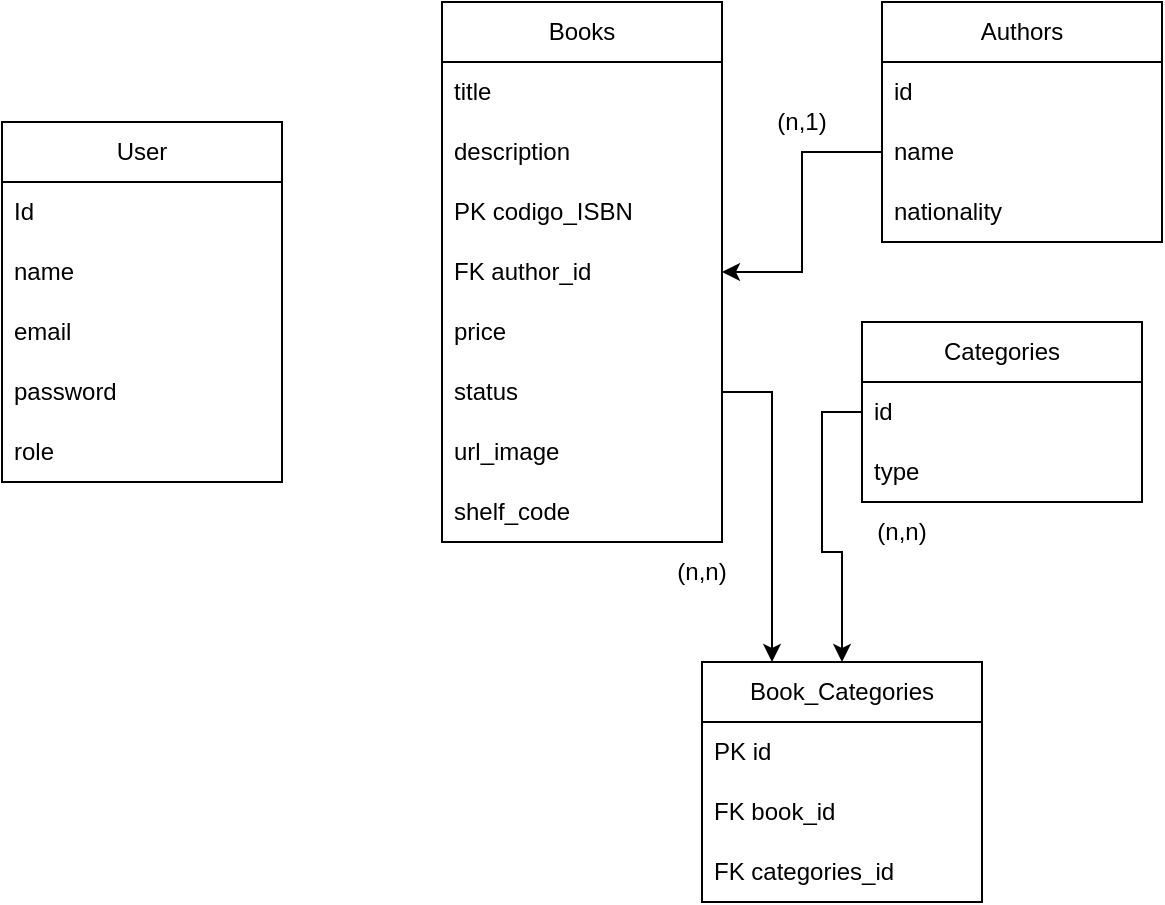 <mxfile version="24.6.4" type="github">
  <diagram id="C5RBs43oDa-KdzZeNtuy" name="Page-1">
    <mxGraphModel dx="794" dy="484" grid="1" gridSize="10" guides="1" tooltips="1" connect="1" arrows="1" fold="1" page="1" pageScale="1" pageWidth="827" pageHeight="1169" math="0" shadow="0">
      <root>
        <mxCell id="WIyWlLk6GJQsqaUBKTNV-0" />
        <mxCell id="WIyWlLk6GJQsqaUBKTNV-1" parent="WIyWlLk6GJQsqaUBKTNV-0" />
        <mxCell id="fBivvpHEO_fvGE-sf7m5-0" value="Books" style="swimlane;fontStyle=0;childLayout=stackLayout;horizontal=1;startSize=30;horizontalStack=0;resizeParent=1;resizeParentMax=0;resizeLast=0;collapsible=1;marginBottom=0;whiteSpace=wrap;html=1;" vertex="1" parent="WIyWlLk6GJQsqaUBKTNV-1">
          <mxGeometry x="340" y="190" width="140" height="270" as="geometry" />
        </mxCell>
        <mxCell id="fBivvpHEO_fvGE-sf7m5-1" value="title" style="text;strokeColor=none;fillColor=none;align=left;verticalAlign=middle;spacingLeft=4;spacingRight=4;overflow=hidden;points=[[0,0.5],[1,0.5]];portConstraint=eastwest;rotatable=0;whiteSpace=wrap;html=1;" vertex="1" parent="fBivvpHEO_fvGE-sf7m5-0">
          <mxGeometry y="30" width="140" height="30" as="geometry" />
        </mxCell>
        <mxCell id="fBivvpHEO_fvGE-sf7m5-2" value="description" style="text;strokeColor=none;fillColor=none;align=left;verticalAlign=middle;spacingLeft=4;spacingRight=4;overflow=hidden;points=[[0,0.5],[1,0.5]];portConstraint=eastwest;rotatable=0;whiteSpace=wrap;html=1;" vertex="1" parent="fBivvpHEO_fvGE-sf7m5-0">
          <mxGeometry y="60" width="140" height="30" as="geometry" />
        </mxCell>
        <mxCell id="fBivvpHEO_fvGE-sf7m5-6" value="PK codigo_ISBN" style="text;strokeColor=none;fillColor=none;align=left;verticalAlign=middle;spacingLeft=4;spacingRight=4;overflow=hidden;points=[[0,0.5],[1,0.5]];portConstraint=eastwest;rotatable=0;whiteSpace=wrap;html=1;" vertex="1" parent="fBivvpHEO_fvGE-sf7m5-0">
          <mxGeometry y="90" width="140" height="30" as="geometry" />
        </mxCell>
        <mxCell id="fBivvpHEO_fvGE-sf7m5-3" value="FK author_id" style="text;strokeColor=none;fillColor=none;align=left;verticalAlign=middle;spacingLeft=4;spacingRight=4;overflow=hidden;points=[[0,0.5],[1,0.5]];portConstraint=eastwest;rotatable=0;whiteSpace=wrap;html=1;" vertex="1" parent="fBivvpHEO_fvGE-sf7m5-0">
          <mxGeometry y="120" width="140" height="30" as="geometry" />
        </mxCell>
        <mxCell id="fBivvpHEO_fvGE-sf7m5-7" value="price" style="text;strokeColor=none;fillColor=none;align=left;verticalAlign=middle;spacingLeft=4;spacingRight=4;overflow=hidden;points=[[0,0.5],[1,0.5]];portConstraint=eastwest;rotatable=0;whiteSpace=wrap;html=1;" vertex="1" parent="fBivvpHEO_fvGE-sf7m5-0">
          <mxGeometry y="150" width="140" height="30" as="geometry" />
        </mxCell>
        <mxCell id="fBivvpHEO_fvGE-sf7m5-8" value="status" style="text;strokeColor=none;fillColor=none;align=left;verticalAlign=middle;spacingLeft=4;spacingRight=4;overflow=hidden;points=[[0,0.5],[1,0.5]];portConstraint=eastwest;rotatable=0;whiteSpace=wrap;html=1;" vertex="1" parent="fBivvpHEO_fvGE-sf7m5-0">
          <mxGeometry y="180" width="140" height="30" as="geometry" />
        </mxCell>
        <mxCell id="fBivvpHEO_fvGE-sf7m5-33" value="url_image" style="text;strokeColor=none;fillColor=none;align=left;verticalAlign=middle;spacingLeft=4;spacingRight=4;overflow=hidden;points=[[0,0.5],[1,0.5]];portConstraint=eastwest;rotatable=0;whiteSpace=wrap;html=1;" vertex="1" parent="fBivvpHEO_fvGE-sf7m5-0">
          <mxGeometry y="210" width="140" height="30" as="geometry" />
        </mxCell>
        <mxCell id="fBivvpHEO_fvGE-sf7m5-9" value="shelf_code" style="text;strokeColor=none;fillColor=none;align=left;verticalAlign=middle;spacingLeft=4;spacingRight=4;overflow=hidden;points=[[0,0.5],[1,0.5]];portConstraint=eastwest;rotatable=0;whiteSpace=wrap;html=1;" vertex="1" parent="fBivvpHEO_fvGE-sf7m5-0">
          <mxGeometry y="240" width="140" height="30" as="geometry" />
        </mxCell>
        <mxCell id="fBivvpHEO_fvGE-sf7m5-10" value="Authors" style="swimlane;fontStyle=0;childLayout=stackLayout;horizontal=1;startSize=30;horizontalStack=0;resizeParent=1;resizeParentMax=0;resizeLast=0;collapsible=1;marginBottom=0;whiteSpace=wrap;html=1;" vertex="1" parent="WIyWlLk6GJQsqaUBKTNV-1">
          <mxGeometry x="560" y="190" width="140" height="120" as="geometry" />
        </mxCell>
        <mxCell id="fBivvpHEO_fvGE-sf7m5-11" value="id" style="text;strokeColor=none;fillColor=none;align=left;verticalAlign=middle;spacingLeft=4;spacingRight=4;overflow=hidden;points=[[0,0.5],[1,0.5]];portConstraint=eastwest;rotatable=0;whiteSpace=wrap;html=1;" vertex="1" parent="fBivvpHEO_fvGE-sf7m5-10">
          <mxGeometry y="30" width="140" height="30" as="geometry" />
        </mxCell>
        <mxCell id="fBivvpHEO_fvGE-sf7m5-19" value="name" style="text;strokeColor=none;fillColor=none;align=left;verticalAlign=middle;spacingLeft=4;spacingRight=4;overflow=hidden;points=[[0,0.5],[1,0.5]];portConstraint=eastwest;rotatable=0;whiteSpace=wrap;html=1;" vertex="1" parent="fBivvpHEO_fvGE-sf7m5-10">
          <mxGeometry y="60" width="140" height="30" as="geometry" />
        </mxCell>
        <mxCell id="fBivvpHEO_fvGE-sf7m5-12" value="nationality" style="text;strokeColor=none;fillColor=none;align=left;verticalAlign=middle;spacingLeft=4;spacingRight=4;overflow=hidden;points=[[0,0.5],[1,0.5]];portConstraint=eastwest;rotatable=0;whiteSpace=wrap;html=1;" vertex="1" parent="fBivvpHEO_fvGE-sf7m5-10">
          <mxGeometry y="90" width="140" height="30" as="geometry" />
        </mxCell>
        <mxCell id="fBivvpHEO_fvGE-sf7m5-15" value="Categories" style="swimlane;fontStyle=0;childLayout=stackLayout;horizontal=1;startSize=30;horizontalStack=0;resizeParent=1;resizeParentMax=0;resizeLast=0;collapsible=1;marginBottom=0;whiteSpace=wrap;html=1;" vertex="1" parent="WIyWlLk6GJQsqaUBKTNV-1">
          <mxGeometry x="550" y="350" width="140" height="90" as="geometry" />
        </mxCell>
        <mxCell id="fBivvpHEO_fvGE-sf7m5-16" value="id" style="text;strokeColor=none;fillColor=none;align=left;verticalAlign=middle;spacingLeft=4;spacingRight=4;overflow=hidden;points=[[0,0.5],[1,0.5]];portConstraint=eastwest;rotatable=0;whiteSpace=wrap;html=1;" vertex="1" parent="fBivvpHEO_fvGE-sf7m5-15">
          <mxGeometry y="30" width="140" height="30" as="geometry" />
        </mxCell>
        <mxCell id="fBivvpHEO_fvGE-sf7m5-17" value="type" style="text;strokeColor=none;fillColor=none;align=left;verticalAlign=middle;spacingLeft=4;spacingRight=4;overflow=hidden;points=[[0,0.5],[1,0.5]];portConstraint=eastwest;rotatable=0;whiteSpace=wrap;html=1;" vertex="1" parent="fBivvpHEO_fvGE-sf7m5-15">
          <mxGeometry y="60" width="140" height="30" as="geometry" />
        </mxCell>
        <mxCell id="fBivvpHEO_fvGE-sf7m5-20" value="Book_Categories" style="swimlane;fontStyle=0;childLayout=stackLayout;horizontal=1;startSize=30;horizontalStack=0;resizeParent=1;resizeParentMax=0;resizeLast=0;collapsible=1;marginBottom=0;whiteSpace=wrap;html=1;" vertex="1" parent="WIyWlLk6GJQsqaUBKTNV-1">
          <mxGeometry x="470" y="520" width="140" height="120" as="geometry" />
        </mxCell>
        <mxCell id="fBivvpHEO_fvGE-sf7m5-21" value="PK id" style="text;strokeColor=none;fillColor=none;align=left;verticalAlign=middle;spacingLeft=4;spacingRight=4;overflow=hidden;points=[[0,0.5],[1,0.5]];portConstraint=eastwest;rotatable=0;whiteSpace=wrap;html=1;" vertex="1" parent="fBivvpHEO_fvGE-sf7m5-20">
          <mxGeometry y="30" width="140" height="30" as="geometry" />
        </mxCell>
        <mxCell id="fBivvpHEO_fvGE-sf7m5-22" value="FK book_id" style="text;strokeColor=none;fillColor=none;align=left;verticalAlign=middle;spacingLeft=4;spacingRight=4;overflow=hidden;points=[[0,0.5],[1,0.5]];portConstraint=eastwest;rotatable=0;whiteSpace=wrap;html=1;" vertex="1" parent="fBivvpHEO_fvGE-sf7m5-20">
          <mxGeometry y="60" width="140" height="30" as="geometry" />
        </mxCell>
        <mxCell id="fBivvpHEO_fvGE-sf7m5-23" value="FK categories_id" style="text;strokeColor=none;fillColor=none;align=left;verticalAlign=middle;spacingLeft=4;spacingRight=4;overflow=hidden;points=[[0,0.5],[1,0.5]];portConstraint=eastwest;rotatable=0;whiteSpace=wrap;html=1;" vertex="1" parent="fBivvpHEO_fvGE-sf7m5-20">
          <mxGeometry y="90" width="140" height="30" as="geometry" />
        </mxCell>
        <mxCell id="fBivvpHEO_fvGE-sf7m5-25" style="edgeStyle=orthogonalEdgeStyle;rounded=0;orthogonalLoop=1;jettySize=auto;html=1;exitX=0;exitY=0.5;exitDx=0;exitDy=0;entryX=1;entryY=0.5;entryDx=0;entryDy=0;" edge="1" parent="WIyWlLk6GJQsqaUBKTNV-1" source="fBivvpHEO_fvGE-sf7m5-19" target="fBivvpHEO_fvGE-sf7m5-3">
          <mxGeometry relative="1" as="geometry" />
        </mxCell>
        <mxCell id="fBivvpHEO_fvGE-sf7m5-26" value="(n,1)" style="text;html=1;align=center;verticalAlign=middle;whiteSpace=wrap;rounded=0;" vertex="1" parent="WIyWlLk6GJQsqaUBKTNV-1">
          <mxGeometry x="490" y="235" width="60" height="30" as="geometry" />
        </mxCell>
        <mxCell id="fBivvpHEO_fvGE-sf7m5-27" style="edgeStyle=orthogonalEdgeStyle;rounded=0;orthogonalLoop=1;jettySize=auto;html=1;exitX=0;exitY=0.5;exitDx=0;exitDy=0;" edge="1" parent="WIyWlLk6GJQsqaUBKTNV-1" source="fBivvpHEO_fvGE-sf7m5-16" target="fBivvpHEO_fvGE-sf7m5-20">
          <mxGeometry relative="1" as="geometry" />
        </mxCell>
        <mxCell id="fBivvpHEO_fvGE-sf7m5-28" style="edgeStyle=orthogonalEdgeStyle;rounded=0;orthogonalLoop=1;jettySize=auto;html=1;exitX=1;exitY=0.5;exitDx=0;exitDy=0;entryX=0.25;entryY=0;entryDx=0;entryDy=0;" edge="1" parent="WIyWlLk6GJQsqaUBKTNV-1" source="fBivvpHEO_fvGE-sf7m5-8" target="fBivvpHEO_fvGE-sf7m5-20">
          <mxGeometry relative="1" as="geometry" />
        </mxCell>
        <mxCell id="fBivvpHEO_fvGE-sf7m5-29" value="(n,n)" style="text;html=1;align=center;verticalAlign=middle;whiteSpace=wrap;rounded=0;" vertex="1" parent="WIyWlLk6GJQsqaUBKTNV-1">
          <mxGeometry x="440" y="460" width="60" height="30" as="geometry" />
        </mxCell>
        <mxCell id="fBivvpHEO_fvGE-sf7m5-30" value="(n,n)" style="text;html=1;align=center;verticalAlign=middle;whiteSpace=wrap;rounded=0;" vertex="1" parent="WIyWlLk6GJQsqaUBKTNV-1">
          <mxGeometry x="540" y="440" width="60" height="30" as="geometry" />
        </mxCell>
        <mxCell id="fBivvpHEO_fvGE-sf7m5-34" value="User" style="swimlane;fontStyle=0;childLayout=stackLayout;horizontal=1;startSize=30;horizontalStack=0;resizeParent=1;resizeParentMax=0;resizeLast=0;collapsible=1;marginBottom=0;whiteSpace=wrap;html=1;" vertex="1" parent="WIyWlLk6GJQsqaUBKTNV-1">
          <mxGeometry x="120" y="250" width="140" height="180" as="geometry" />
        </mxCell>
        <mxCell id="fBivvpHEO_fvGE-sf7m5-35" value="Id" style="text;strokeColor=none;fillColor=none;align=left;verticalAlign=middle;spacingLeft=4;spacingRight=4;overflow=hidden;points=[[0,0.5],[1,0.5]];portConstraint=eastwest;rotatable=0;whiteSpace=wrap;html=1;" vertex="1" parent="fBivvpHEO_fvGE-sf7m5-34">
          <mxGeometry y="30" width="140" height="30" as="geometry" />
        </mxCell>
        <mxCell id="fBivvpHEO_fvGE-sf7m5-36" value="name" style="text;strokeColor=none;fillColor=none;align=left;verticalAlign=middle;spacingLeft=4;spacingRight=4;overflow=hidden;points=[[0,0.5],[1,0.5]];portConstraint=eastwest;rotatable=0;whiteSpace=wrap;html=1;" vertex="1" parent="fBivvpHEO_fvGE-sf7m5-34">
          <mxGeometry y="60" width="140" height="30" as="geometry" />
        </mxCell>
        <mxCell id="fBivvpHEO_fvGE-sf7m5-39" value="email" style="text;strokeColor=none;fillColor=none;align=left;verticalAlign=middle;spacingLeft=4;spacingRight=4;overflow=hidden;points=[[0,0.5],[1,0.5]];portConstraint=eastwest;rotatable=0;whiteSpace=wrap;html=1;" vertex="1" parent="fBivvpHEO_fvGE-sf7m5-34">
          <mxGeometry y="90" width="140" height="30" as="geometry" />
        </mxCell>
        <mxCell id="fBivvpHEO_fvGE-sf7m5-40" value="password" style="text;strokeColor=none;fillColor=none;align=left;verticalAlign=middle;spacingLeft=4;spacingRight=4;overflow=hidden;points=[[0,0.5],[1,0.5]];portConstraint=eastwest;rotatable=0;whiteSpace=wrap;html=1;" vertex="1" parent="fBivvpHEO_fvGE-sf7m5-34">
          <mxGeometry y="120" width="140" height="30" as="geometry" />
        </mxCell>
        <mxCell id="fBivvpHEO_fvGE-sf7m5-37" value="role" style="text;strokeColor=none;fillColor=none;align=left;verticalAlign=middle;spacingLeft=4;spacingRight=4;overflow=hidden;points=[[0,0.5],[1,0.5]];portConstraint=eastwest;rotatable=0;whiteSpace=wrap;html=1;" vertex="1" parent="fBivvpHEO_fvGE-sf7m5-34">
          <mxGeometry y="150" width="140" height="30" as="geometry" />
        </mxCell>
      </root>
    </mxGraphModel>
  </diagram>
</mxfile>
